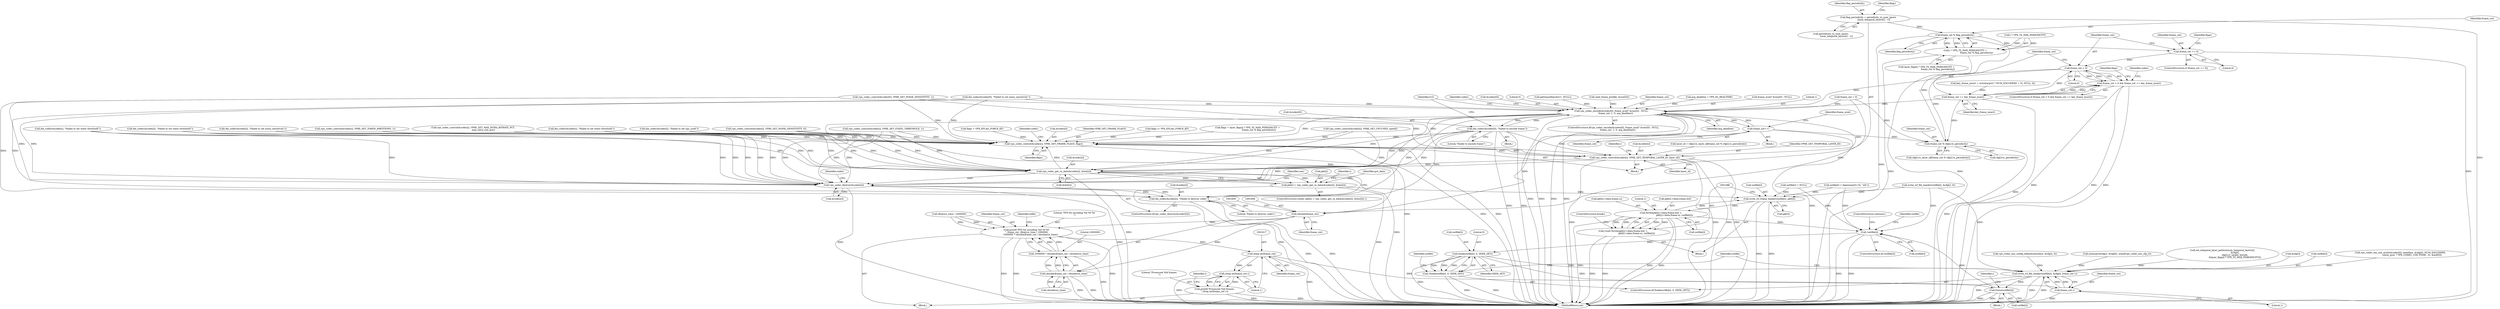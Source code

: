 digraph "0_Android_5a9753fca56f0eeb9f61e342b2fccffc364f9426_22@array" {
"1001333" [label="(Call,flag_periodicity = periodicity_to_num_layers\n                [num_temporal_layers[i] - 1])"];
"1001350" [label="(Call,frame_cnt % flag_periodicity)"];
"1001346" [label="(Call,i * VPX_TS_MAX_PERIODICITY +\n                                frame_cnt % flag_periodicity)"];
"1001354" [label="(Call,frame_cnt == 0)"];
"1001363" [label="(Call,frame_cnt > 0)"];
"1001323" [label="(Call,frame_cnt % cfg[i].ts_periodicity)"];
"1001362" [label="(Call,frame_cnt > 0 && frame_cnt == key_frame_insert)"];
"1001366" [label="(Call,frame_cnt == key_frame_insert)"];
"1001392" [label="(Call,vpx_codec_encode(&codec[0], frame_avail? &raw[0] : NULL,\n            frame_cnt, 1, 0, arg_deadline))"];
"1001373" [label="(Call,vpx_codec_control(&codec[i], VP8E_SET_FRAME_FLAGS, flags))"];
"1001380" [label="(Call,vpx_codec_control(&codec[i], VP8E_SET_TEMPORAL_LAYER_ID, layer_id))"];
"1001459" [label="(Call,vpx_codec_get_cx_data(&codec[i], &iter[i]))"];
"1001455" [label="(Call,pkt[i] = vpx_codec_get_cx_data(&codec[i], &iter[i]))"];
"1001480" [label="(Call,write_ivf_frame_header(outfile[i], pkt[i]))"];
"1001489" [label="(Call,fwrite(pkt[i]->data.frame.buf, 1,\n                                      pkt[i]->data.frame.sz, outfile[i]))"];
"1001487" [label="(Call,(void) fwrite(pkt[i]->data.frame.buf, 1,\n                                      pkt[i]->data.frame.sz, outfile[i]))"];
"1001699" [label="(Call,!outfile[i])"];
"1001706" [label="(Call,fseek(outfile[i], 0, SEEK_SET))"];
"1001705" [label="(Call,!fseek(outfile[i], 0, SEEK_SET))"];
"1001712" [label="(Call,write_ivf_file_header(outfile[i], &cfg[i], frame_cnt-1))"];
"1001723" [label="(Call,fclose(outfile[i]))"];
"1001682" [label="(Call,vpx_codec_destroy(&codec[i]))"];
"1001687" [label="(Call,die_codec(&codec[i], \"Failed to destroy codec\"))"];
"1001409" [label="(Call,die_codec(&codec[0], \"Failed to encode frame\"))"];
"1001590" [label="(Call,frame_cnt++)"];
"1001605" [label="(Call,(double)frame_cnt)"];
"1001594" [label="(Call,printf(\"FPS for encoding %d %f %f \n\", frame_cnt, (float)cx_time / 1000000,\n           1000000 * (double)frame_cnt / (double)cx_time))"];
"1001616" [label="(Call,(long int)frame_cnt)"];
"1001615" [label="(Call,(long int)frame_cnt-1)"];
"1001613" [label="(Call,printf(\"Processed %ld frames.\n\",(long int)frame_cnt-1))"];
"1001720" [label="(Call,frame_cnt-1)"];
"1001604" [label="(Call,(double)frame_cnt / (double)cx_time)"];
"1001602" [label="(Call,1000000 * (double)frame_cnt / (double)cx_time)"];
"1001355" [label="(Identifier,frame_cnt)"];
"1001724" [label="(Call,outfile[i])"];
"1001712" [label="(Call,write_ivf_file_header(outfile[i], &cfg[i], frame_cnt-1))"];
"1001367" [label="(Identifier,frame_cnt)"];
"1001710" [label="(Literal,0)"];
"1001414" [label="(Literal,\"Failed to encode frame\")"];
"1001708" [label="(Identifier,outfile)"];
"1000322" [label="(Call,outfile[i] = fopen(argv[i+5], \"wb\"))"];
"1001032" [label="(Call,die_codec(&codec[i], \"Failed to set noise_sensitivity\"))"];
"1001454" [label="(ControlStructure,while( (pkt[i] = vpx_codec_get_cx_data(&codec[i], &iter[i])) ))"];
"1001324" [label="(Identifier,frame_cnt)"];
"1001484" [label="(Call,pkt[i])"];
"1001700" [label="(Call,outfile[i])"];
"1001705" [label="(Call,!fseek(outfile[i], 0, SEEK_SET))"];
"1001112" [label="(Identifier,frame_avail)"];
"1000643" [label="(Call,memcpy(&cfg[i], &cfg[0], sizeof(vpx_codec_enc_cfg_t)))"];
"1001406" [label="(Literal,0)"];
"1001681" [label="(ControlStructure,if(vpx_codec_destroy(&codec[i])))"];
"1000963" [label="(Call,vpx_codec_control(&codec[i], VP8E_SET_CPUUSED, speed))"];
"1001114" [label="(Block,)"];
"1001509" [label="(Call,outfile[i])"];
"1001683" [label="(Call,&codec[i])"];
"1001612" [label="(Identifier,infile)"];
"1001373" [label="(Call,vpx_codec_control(&codec[i], VP8E_SET_FRAME_FLAGS, flags))"];
"1001698" [label="(ControlStructure,if(!outfile[i]))"];
"1001607" [label="(Identifier,frame_cnt)"];
"1000157" [label="(Call,frame_cnt = 0)"];
"1001334" [label="(Identifier,flag_periodicity)"];
"1001387" [label="(Call,gettimeofday(&tv1, NULL))"];
"1001731" [label="(MethodReturn,int)"];
"1001595" [label="(Literal,\"FPS for encoding %d %f %f \n\")"];
"1001616" [label="(Call,(long int)frame_cnt)"];
"1001449" [label="(Identifier,i)"];
"1001613" [label="(Call,printf(\"Processed %ld frames.\n\",(long int)frame_cnt-1))"];
"1001371" [label="(Identifier,flags)"];
"1001124" [label="(Call,read_frame_p(infile, &raw[0]))"];
"1001404" [label="(Identifier,frame_cnt)"];
"1001512" [label="(ControlStructure,break;)"];
"1001408" [label="(Block,)"];
"1001343" [label="(Identifier,flags)"];
"1001703" [label="(ControlStructure,continue;)"];
"1001379" [label="(Identifier,flags)"];
"1001346" [label="(Call,i * VPX_TS_MAX_PERIODICITY +\n                                frame_cnt % flag_periodicity)"];
"1001711" [label="(Identifier,SEEK_SET)"];
"1001481" [label="(Call,outfile[i])"];
"1000181" [label="(Call,arg_deadline = VPX_DL_REALTIME)"];
"1001368" [label="(Identifier,key_frame_insert)"];
"1000436" [label="(Call,key_frame_insert = strtol(argv[3 * NUM_ENCODERS + 5], NULL, 0))"];
"1000970" [label="(Call,die_codec(&codec[i], \"Failed to set cpu_used\"))"];
"1001487" [label="(Call,(void) fwrite(pkt[i]->data.frame.buf, 1,\n                                      pkt[i]->data.frame.sz, outfile[i]))"];
"1001500" [label="(Call,pkt[i]->data.frame.sz)"];
"1001470" [label="(Identifier,got_data)"];
"1001594" [label="(Call,printf(\"FPS for encoding %d %f %f \n\", frame_cnt, (float)cx_time / 1000000,\n           1000000 * (double)frame_cnt / (double)cx_time))"];
"1001391" [label="(ControlStructure,if(vpx_codec_encode(&codec[0], frame_avail? &raw[0] : NULL,\n            frame_cnt, 1, 0, arg_deadline)))"];
"1000892" [label="(Call,set_temporal_layer_pattern(num_temporal_layers[i],\n                                   &cfg[i],\n                                   cfg[i].rc_target_bitrate,\n                                   &layer_flags[i * VPX_TS_MAX_PERIODICITY]))"];
"1000873" [label="(Call,write_ivf_file_header(outfile[i], &cfg[i], 0))"];
"1001716" [label="(Call,&cfg[i])"];
"1001618" [label="(Identifier,frame_cnt)"];
"1001687" [label="(Call,die_codec(&codec[i], \"Failed to destroy codec\"))"];
"1001407" [label="(Identifier,arg_deadline)"];
"1001383" [label="(Identifier,codec)"];
"1001499" [label="(Literal,1)"];
"1001714" [label="(Identifier,outfile)"];
"1001713" [label="(Call,outfile[i])"];
"1001410" [label="(Call,&codec[0])"];
"1001397" [label="(Call,frame_avail? &raw[0] : NULL)"];
"1000149" [label="(Block,)"];
"1001688" [label="(Call,&codec[i])"];
"1001699" [label="(Call,!outfile[i])"];
"1001366" [label="(Call,frame_cnt == key_frame_insert)"];
"1001722" [label="(Literal,1)"];
"1001591" [label="(Identifier,frame_cnt)"];
"1001723" [label="(Call,fclose(outfile[i]))"];
"1001353" [label="(ControlStructure,if (frame_cnt == 0))"];
"1001364" [label="(Identifier,frame_cnt)"];
"1001721" [label="(Identifier,frame_cnt)"];
"1001091" [label="(Call,vpx_codec_control(&codec[i], VP8E_SET_MAX_INTRA_BITRATE_PCT,\n                             max_intra_size_pct))"];
"1000912" [label="(Call,vpx_codec_enc_init_multi(&codec[0], interface, &cfg[0], NUM_ENCODERS,\n                                 (show_psnr ? VPX_CODEC_USE_PSNR : 0), &dsf[0]))"];
"1001361" [label="(ControlStructure,if (frame_cnt > 0 && frame_cnt == key_frame_insert))"];
"1001380" [label="(Call,vpx_codec_control(&codec[i], VP8E_SET_TEMPORAL_LAYER_ID, layer_id))"];
"1001456" [label="(Call,pkt[i])"];
"1001049" [label="(Call,vpx_codec_control(&codec[i], VP8E_SET_TOKEN_PARTITIONS, 1))"];
"1001098" [label="(Call,die_codec(&codec[i], \"Failed to set static threshold\"))"];
"1001359" [label="(Identifier,flags)"];
"1001333" [label="(Call,flag_periodicity = periodicity_to_num_layers\n                [num_temporal_layers[i] - 1])"];
"1001056" [label="(Call,die_codec(&codec[i], \"Failed to set static threshold\"))"];
"1001480" [label="(Call,write_ivf_frame_header(outfile[i], pkt[i]))"];
"1001490" [label="(Call,pkt[i]->data.frame.buf)"];
"1001374" [label="(Call,&codec[i])"];
"1001335" [label="(Call,periodicity_to_num_layers\n                [num_temporal_layers[i] - 1])"];
"1001628" [label="(Identifier,i)"];
"1001351" [label="(Identifier,frame_cnt)"];
"1001615" [label="(Call,(long int)frame_cnt-1)"];
"1001603" [label="(Literal,1000000)"];
"1001354" [label="(Call,frame_cnt == 0)"];
"1001696" [label="(Identifier,raw)"];
"1001459" [label="(Call,vpx_codec_get_cx_data(&codec[i], &iter[i]))"];
"1001604" [label="(Call,(double)frame_cnt / (double)cx_time)"];
"1001405" [label="(Literal,1)"];
"1001344" [label="(Call,layer_flags[i * VPX_TS_MAX_PERIODICITY +\n                                frame_cnt % flag_periodicity])"];
"1000987" [label="(Call,vpx_codec_control(&codec[i], VP8E_SET_STATIC_THRESHOLD, 1))"];
"1001455" [label="(Call,pkt[i] = vpx_codec_get_cx_data(&codec[i], &iter[i]))"];
"1001314" [label="(Block,)"];
"1001725" [label="(Identifier,outfile)"];
"1001365" [label="(Literal,0)"];
"1001704" [label="(ControlStructure,if(!fseek(outfile[i], 0, SEEK_SET)))"];
"1001001" [label="(Call,vpx_codec_control(&codec[0], VP8E_SET_NOISE_SENSITIVITY, 1))"];
"1000994" [label="(Call,die_codec(&codec[i], \"Failed to set static threshold\"))"];
"1000474" [label="(Call,vpx_codec_enc_config_default(interface, &cfg[i], 0))"];
"1001347" [label="(Call,i * VPX_TS_MAX_PERIODICITY)"];
"1001325" [label="(Call,cfg[i].ts_periodicity)"];
"1001378" [label="(Identifier,VP8E_SET_FRAME_FLAGS)"];
"1001412" [label="(Identifier,codec)"];
"1001352" [label="(Identifier,flag_periodicity)"];
"1001392" [label="(Call,vpx_codec_encode(&codec[0], frame_avail? &raw[0] : NULL,\n            frame_cnt, 1, 0, arg_deadline))"];
"1001317" [label="(Call,cfg[i].ts_layer_id[frame_cnt % cfg[i].ts_periodicity])"];
"1001707" [label="(Call,outfile[i])"];
"1001315" [label="(Call,layer_id = cfg[i].ts_layer_id[frame_cnt % cfg[i].ts_periodicity])"];
"1001358" [label="(Call,flags |= VPX_EFLAG_FORCE_KF)"];
"1001629" [label="(Block,)"];
"1001590" [label="(Call,frame_cnt++)"];
"1001478" [label="(Block,)"];
"1001342" [label="(Call,flags = layer_flags[i * VPX_TS_MAX_PERIODICITY +\n                                frame_cnt % flag_periodicity])"];
"1001393" [label="(Call,&codec[0])"];
"1001385" [label="(Identifier,VP8E_SET_TEMPORAL_LAYER_ID)"];
"1001622" [label="(Identifier,i)"];
"1001350" [label="(Call,frame_cnt % flag_periodicity)"];
"1001619" [label="(Literal,1)"];
"1001386" [label="(Identifier,layer_id)"];
"1001313" [label="(Identifier,i)"];
"1001460" [label="(Call,&codec[i])"];
"1001602" [label="(Call,1000000 * (double)frame_cnt / (double)cx_time)"];
"1001692" [label="(Literal,\"Failed to destroy codec\")"];
"1001376" [label="(Identifier,codec)"];
"1001025" [label="(Call,vpx_codec_control(&codec[i], VP8E_SET_NOISE_SENSITIVITY, 0))"];
"1001323" [label="(Call,frame_cnt % cfg[i].ts_periodicity)"];
"1001690" [label="(Identifier,codec)"];
"1001706" [label="(Call,fseek(outfile[i], 0, SEEK_SET))"];
"1001356" [label="(Literal,0)"];
"1001720" [label="(Call,frame_cnt-1)"];
"1001682" [label="(Call,vpx_codec_destroy(&codec[i]))"];
"1001363" [label="(Call,frame_cnt > 0)"];
"1001362" [label="(Call,frame_cnt > 0 && frame_cnt == key_frame_insert)"];
"1001409" [label="(Call,die_codec(&codec[0], \"Failed to encode frame\"))"];
"1001597" [label="(Call,(float)cx_time / 1000000)"];
"1001605" [label="(Call,(double)frame_cnt)"];
"1001489" [label="(Call,fwrite(pkt[i]->data.frame.buf, 1,\n                                      pkt[i]->data.frame.sz, outfile[i]))"];
"1001417" [label="(Identifier,tv2)"];
"1001370" [label="(Call,flags = VPX_EFLAG_FORCE_KF)"];
"1001614" [label="(Literal,\"Processed %ld frames.\n\")"];
"1001608" [label="(Call,(double)cx_time)"];
"1000314" [label="(Call,outfile[i] = NULL)"];
"1001464" [label="(Call,&iter[i])"];
"1001596" [label="(Identifier,frame_cnt)"];
"1001381" [label="(Call,&codec[i])"];
"1001008" [label="(Call,die_codec(&codec[0], \"Failed to set noise_sensitivity\"))"];
"1001333" -> "1001314"  [label="AST: "];
"1001333" -> "1001335"  [label="CFG: "];
"1001334" -> "1001333"  [label="AST: "];
"1001335" -> "1001333"  [label="AST: "];
"1001343" -> "1001333"  [label="CFG: "];
"1001333" -> "1001731"  [label="DDG: "];
"1001333" -> "1001350"  [label="DDG: "];
"1001350" -> "1001346"  [label="AST: "];
"1001350" -> "1001352"  [label="CFG: "];
"1001351" -> "1001350"  [label="AST: "];
"1001352" -> "1001350"  [label="AST: "];
"1001346" -> "1001350"  [label="CFG: "];
"1001350" -> "1001731"  [label="DDG: "];
"1001350" -> "1001346"  [label="DDG: "];
"1001350" -> "1001346"  [label="DDG: "];
"1001323" -> "1001350"  [label="DDG: "];
"1001350" -> "1001354"  [label="DDG: "];
"1001346" -> "1001344"  [label="AST: "];
"1001347" -> "1001346"  [label="AST: "];
"1001344" -> "1001346"  [label="CFG: "];
"1001346" -> "1001731"  [label="DDG: "];
"1001346" -> "1001731"  [label="DDG: "];
"1001347" -> "1001346"  [label="DDG: "];
"1001347" -> "1001346"  [label="DDG: "];
"1001354" -> "1001353"  [label="AST: "];
"1001354" -> "1001356"  [label="CFG: "];
"1001355" -> "1001354"  [label="AST: "];
"1001356" -> "1001354"  [label="AST: "];
"1001359" -> "1001354"  [label="CFG: "];
"1001364" -> "1001354"  [label="CFG: "];
"1001354" -> "1001731"  [label="DDG: "];
"1001354" -> "1001363"  [label="DDG: "];
"1001363" -> "1001362"  [label="AST: "];
"1001363" -> "1001365"  [label="CFG: "];
"1001364" -> "1001363"  [label="AST: "];
"1001365" -> "1001363"  [label="AST: "];
"1001367" -> "1001363"  [label="CFG: "];
"1001362" -> "1001363"  [label="CFG: "];
"1001363" -> "1001323"  [label="DDG: "];
"1001363" -> "1001362"  [label="DDG: "];
"1001363" -> "1001362"  [label="DDG: "];
"1001363" -> "1001366"  [label="DDG: "];
"1001363" -> "1001392"  [label="DDG: "];
"1001323" -> "1001317"  [label="AST: "];
"1001323" -> "1001325"  [label="CFG: "];
"1001324" -> "1001323"  [label="AST: "];
"1001325" -> "1001323"  [label="AST: "];
"1001317" -> "1001323"  [label="CFG: "];
"1001323" -> "1001731"  [label="DDG: "];
"1001590" -> "1001323"  [label="DDG: "];
"1000157" -> "1001323"  [label="DDG: "];
"1001366" -> "1001323"  [label="DDG: "];
"1001362" -> "1001361"  [label="AST: "];
"1001362" -> "1001366"  [label="CFG: "];
"1001366" -> "1001362"  [label="AST: "];
"1001371" -> "1001362"  [label="CFG: "];
"1001376" -> "1001362"  [label="CFG: "];
"1001362" -> "1001731"  [label="DDG: "];
"1001362" -> "1001731"  [label="DDG: "];
"1001362" -> "1001731"  [label="DDG: "];
"1001366" -> "1001362"  [label="DDG: "];
"1001366" -> "1001362"  [label="DDG: "];
"1001366" -> "1001368"  [label="CFG: "];
"1001367" -> "1001366"  [label="AST: "];
"1001368" -> "1001366"  [label="AST: "];
"1001366" -> "1001731"  [label="DDG: "];
"1000436" -> "1001366"  [label="DDG: "];
"1001366" -> "1001392"  [label="DDG: "];
"1001392" -> "1001391"  [label="AST: "];
"1001392" -> "1001407"  [label="CFG: "];
"1001393" -> "1001392"  [label="AST: "];
"1001397" -> "1001392"  [label="AST: "];
"1001404" -> "1001392"  [label="AST: "];
"1001405" -> "1001392"  [label="AST: "];
"1001406" -> "1001392"  [label="AST: "];
"1001407" -> "1001392"  [label="AST: "];
"1001412" -> "1001392"  [label="CFG: "];
"1001417" -> "1001392"  [label="CFG: "];
"1001392" -> "1001731"  [label="DDG: "];
"1001392" -> "1001731"  [label="DDG: "];
"1001392" -> "1001731"  [label="DDG: "];
"1001392" -> "1001731"  [label="DDG: "];
"1001392" -> "1001373"  [label="DDG: "];
"1001392" -> "1001380"  [label="DDG: "];
"1001409" -> "1001392"  [label="DDG: "];
"1001008" -> "1001392"  [label="DDG: "];
"1001001" -> "1001392"  [label="DDG: "];
"1001124" -> "1001392"  [label="DDG: "];
"1001387" -> "1001392"  [label="DDG: "];
"1001590" -> "1001392"  [label="DDG: "];
"1000157" -> "1001392"  [label="DDG: "];
"1000181" -> "1001392"  [label="DDG: "];
"1001392" -> "1001409"  [label="DDG: "];
"1001392" -> "1001459"  [label="DDG: "];
"1001392" -> "1001590"  [label="DDG: "];
"1001392" -> "1001605"  [label="DDG: "];
"1001392" -> "1001682"  [label="DDG: "];
"1001392" -> "1001687"  [label="DDG: "];
"1001373" -> "1001314"  [label="AST: "];
"1001373" -> "1001379"  [label="CFG: "];
"1001374" -> "1001373"  [label="AST: "];
"1001378" -> "1001373"  [label="AST: "];
"1001379" -> "1001373"  [label="AST: "];
"1001383" -> "1001373"  [label="CFG: "];
"1001373" -> "1001731"  [label="DDG: "];
"1001373" -> "1001731"  [label="DDG: "];
"1001373" -> "1001731"  [label="DDG: "];
"1001459" -> "1001373"  [label="DDG: "];
"1001025" -> "1001373"  [label="DDG: "];
"1001049" -> "1001373"  [label="DDG: "];
"1001008" -> "1001373"  [label="DDG: "];
"1000970" -> "1001373"  [label="DDG: "];
"1001032" -> "1001373"  [label="DDG: "];
"1001091" -> "1001373"  [label="DDG: "];
"1001001" -> "1001373"  [label="DDG: "];
"1000994" -> "1001373"  [label="DDG: "];
"1001380" -> "1001373"  [label="DDG: "];
"1001098" -> "1001373"  [label="DDG: "];
"1001056" -> "1001373"  [label="DDG: "];
"1000987" -> "1001373"  [label="DDG: "];
"1001409" -> "1001373"  [label="DDG: "];
"1000963" -> "1001373"  [label="DDG: "];
"1001370" -> "1001373"  [label="DDG: "];
"1001358" -> "1001373"  [label="DDG: "];
"1001342" -> "1001373"  [label="DDG: "];
"1001373" -> "1001380"  [label="DDG: "];
"1001380" -> "1001314"  [label="AST: "];
"1001380" -> "1001386"  [label="CFG: "];
"1001381" -> "1001380"  [label="AST: "];
"1001385" -> "1001380"  [label="AST: "];
"1001386" -> "1001380"  [label="AST: "];
"1001313" -> "1001380"  [label="CFG: "];
"1001380" -> "1001731"  [label="DDG: "];
"1001380" -> "1001731"  [label="DDG: "];
"1001380" -> "1001731"  [label="DDG: "];
"1001380" -> "1001731"  [label="DDG: "];
"1001409" -> "1001380"  [label="DDG: "];
"1001008" -> "1001380"  [label="DDG: "];
"1001001" -> "1001380"  [label="DDG: "];
"1001315" -> "1001380"  [label="DDG: "];
"1001380" -> "1001459"  [label="DDG: "];
"1001380" -> "1001682"  [label="DDG: "];
"1001459" -> "1001455"  [label="AST: "];
"1001459" -> "1001464"  [label="CFG: "];
"1001460" -> "1001459"  [label="AST: "];
"1001464" -> "1001459"  [label="AST: "];
"1001455" -> "1001459"  [label="CFG: "];
"1001459" -> "1001731"  [label="DDG: "];
"1001459" -> "1001731"  [label="DDG: "];
"1001459" -> "1001455"  [label="DDG: "];
"1001459" -> "1001455"  [label="DDG: "];
"1001025" -> "1001459"  [label="DDG: "];
"1001049" -> "1001459"  [label="DDG: "];
"1000970" -> "1001459"  [label="DDG: "];
"1001032" -> "1001459"  [label="DDG: "];
"1001091" -> "1001459"  [label="DDG: "];
"1000994" -> "1001459"  [label="DDG: "];
"1001098" -> "1001459"  [label="DDG: "];
"1001056" -> "1001459"  [label="DDG: "];
"1000987" -> "1001459"  [label="DDG: "];
"1001409" -> "1001459"  [label="DDG: "];
"1000963" -> "1001459"  [label="DDG: "];
"1001459" -> "1001682"  [label="DDG: "];
"1001455" -> "1001454"  [label="AST: "];
"1001456" -> "1001455"  [label="AST: "];
"1001470" -> "1001455"  [label="CFG: "];
"1001449" -> "1001455"  [label="CFG: "];
"1001455" -> "1001731"  [label="DDG: "];
"1001455" -> "1001731"  [label="DDG: "];
"1001455" -> "1001480"  [label="DDG: "];
"1001480" -> "1001478"  [label="AST: "];
"1001480" -> "1001484"  [label="CFG: "];
"1001481" -> "1001480"  [label="AST: "];
"1001484" -> "1001480"  [label="AST: "];
"1001488" -> "1001480"  [label="CFG: "];
"1001480" -> "1001731"  [label="DDG: "];
"1001480" -> "1001731"  [label="DDG: "];
"1001489" -> "1001480"  [label="DDG: "];
"1000322" -> "1001480"  [label="DDG: "];
"1000873" -> "1001480"  [label="DDG: "];
"1000314" -> "1001480"  [label="DDG: "];
"1001480" -> "1001489"  [label="DDG: "];
"1001489" -> "1001487"  [label="AST: "];
"1001489" -> "1001509"  [label="CFG: "];
"1001490" -> "1001489"  [label="AST: "];
"1001499" -> "1001489"  [label="AST: "];
"1001500" -> "1001489"  [label="AST: "];
"1001509" -> "1001489"  [label="AST: "];
"1001487" -> "1001489"  [label="CFG: "];
"1001489" -> "1001731"  [label="DDG: "];
"1001489" -> "1001731"  [label="DDG: "];
"1001489" -> "1001731"  [label="DDG: "];
"1001489" -> "1001487"  [label="DDG: "];
"1001489" -> "1001487"  [label="DDG: "];
"1001489" -> "1001487"  [label="DDG: "];
"1001489" -> "1001487"  [label="DDG: "];
"1001489" -> "1001699"  [label="DDG: "];
"1001487" -> "1001478"  [label="AST: "];
"1001488" -> "1001487"  [label="AST: "];
"1001512" -> "1001487"  [label="CFG: "];
"1001487" -> "1001731"  [label="DDG: "];
"1001487" -> "1001731"  [label="DDG: "];
"1001699" -> "1001698"  [label="AST: "];
"1001699" -> "1001700"  [label="CFG: "];
"1001700" -> "1001699"  [label="AST: "];
"1001703" -> "1001699"  [label="CFG: "];
"1001708" -> "1001699"  [label="CFG: "];
"1001699" -> "1001731"  [label="DDG: "];
"1001699" -> "1001731"  [label="DDG: "];
"1001723" -> "1001699"  [label="DDG: "];
"1000322" -> "1001699"  [label="DDG: "];
"1000873" -> "1001699"  [label="DDG: "];
"1000314" -> "1001699"  [label="DDG: "];
"1001699" -> "1001706"  [label="DDG: "];
"1001706" -> "1001705"  [label="AST: "];
"1001706" -> "1001711"  [label="CFG: "];
"1001707" -> "1001706"  [label="AST: "];
"1001710" -> "1001706"  [label="AST: "];
"1001711" -> "1001706"  [label="AST: "];
"1001705" -> "1001706"  [label="CFG: "];
"1001706" -> "1001731"  [label="DDG: "];
"1001706" -> "1001705"  [label="DDG: "];
"1001706" -> "1001705"  [label="DDG: "];
"1001706" -> "1001705"  [label="DDG: "];
"1001706" -> "1001712"  [label="DDG: "];
"1001706" -> "1001723"  [label="DDG: "];
"1001705" -> "1001704"  [label="AST: "];
"1001714" -> "1001705"  [label="CFG: "];
"1001725" -> "1001705"  [label="CFG: "];
"1001705" -> "1001731"  [label="DDG: "];
"1001705" -> "1001731"  [label="DDG: "];
"1001712" -> "1001704"  [label="AST: "];
"1001712" -> "1001720"  [label="CFG: "];
"1001713" -> "1001712"  [label="AST: "];
"1001716" -> "1001712"  [label="AST: "];
"1001720" -> "1001712"  [label="AST: "];
"1001725" -> "1001712"  [label="CFG: "];
"1001712" -> "1001731"  [label="DDG: "];
"1001712" -> "1001731"  [label="DDG: "];
"1001712" -> "1001731"  [label="DDG: "];
"1000912" -> "1001712"  [label="DDG: "];
"1000643" -> "1001712"  [label="DDG: "];
"1000474" -> "1001712"  [label="DDG: "];
"1000892" -> "1001712"  [label="DDG: "];
"1000873" -> "1001712"  [label="DDG: "];
"1001720" -> "1001712"  [label="DDG: "];
"1001720" -> "1001712"  [label="DDG: "];
"1001712" -> "1001723"  [label="DDG: "];
"1001723" -> "1001629"  [label="AST: "];
"1001723" -> "1001724"  [label="CFG: "];
"1001724" -> "1001723"  [label="AST: "];
"1001628" -> "1001723"  [label="CFG: "];
"1001723" -> "1001731"  [label="DDG: "];
"1001723" -> "1001731"  [label="DDG: "];
"1001682" -> "1001681"  [label="AST: "];
"1001682" -> "1001683"  [label="CFG: "];
"1001683" -> "1001682"  [label="AST: "];
"1001690" -> "1001682"  [label="CFG: "];
"1001696" -> "1001682"  [label="CFG: "];
"1001682" -> "1001731"  [label="DDG: "];
"1001682" -> "1001731"  [label="DDG: "];
"1001025" -> "1001682"  [label="DDG: "];
"1001049" -> "1001682"  [label="DDG: "];
"1000970" -> "1001682"  [label="DDG: "];
"1001032" -> "1001682"  [label="DDG: "];
"1001091" -> "1001682"  [label="DDG: "];
"1001001" -> "1001682"  [label="DDG: "];
"1000994" -> "1001682"  [label="DDG: "];
"1001098" -> "1001682"  [label="DDG: "];
"1001687" -> "1001682"  [label="DDG: "];
"1001056" -> "1001682"  [label="DDG: "];
"1000987" -> "1001682"  [label="DDG: "];
"1001409" -> "1001682"  [label="DDG: "];
"1000963" -> "1001682"  [label="DDG: "];
"1001008" -> "1001682"  [label="DDG: "];
"1001682" -> "1001687"  [label="DDG: "];
"1001687" -> "1001681"  [label="AST: "];
"1001687" -> "1001692"  [label="CFG: "];
"1001688" -> "1001687"  [label="AST: "];
"1001692" -> "1001687"  [label="AST: "];
"1001696" -> "1001687"  [label="CFG: "];
"1001687" -> "1001731"  [label="DDG: "];
"1001687" -> "1001731"  [label="DDG: "];
"1001409" -> "1001687"  [label="DDG: "];
"1001001" -> "1001687"  [label="DDG: "];
"1001008" -> "1001687"  [label="DDG: "];
"1001409" -> "1001408"  [label="AST: "];
"1001409" -> "1001414"  [label="CFG: "];
"1001410" -> "1001409"  [label="AST: "];
"1001414" -> "1001409"  [label="AST: "];
"1001417" -> "1001409"  [label="CFG: "];
"1001409" -> "1001731"  [label="DDG: "];
"1001409" -> "1001731"  [label="DDG: "];
"1001590" -> "1001114"  [label="AST: "];
"1001590" -> "1001591"  [label="CFG: "];
"1001591" -> "1001590"  [label="AST: "];
"1001112" -> "1001590"  [label="CFG: "];
"1001590" -> "1001731"  [label="DDG: "];
"1001590" -> "1001605"  [label="DDG: "];
"1001605" -> "1001604"  [label="AST: "];
"1001605" -> "1001607"  [label="CFG: "];
"1001606" -> "1001605"  [label="AST: "];
"1001607" -> "1001605"  [label="AST: "];
"1001609" -> "1001605"  [label="CFG: "];
"1001605" -> "1001594"  [label="DDG: "];
"1001605" -> "1001604"  [label="DDG: "];
"1000157" -> "1001605"  [label="DDG: "];
"1001594" -> "1000149"  [label="AST: "];
"1001594" -> "1001602"  [label="CFG: "];
"1001595" -> "1001594"  [label="AST: "];
"1001596" -> "1001594"  [label="AST: "];
"1001597" -> "1001594"  [label="AST: "];
"1001602" -> "1001594"  [label="AST: "];
"1001612" -> "1001594"  [label="CFG: "];
"1001594" -> "1001731"  [label="DDG: "];
"1001594" -> "1001731"  [label="DDG: "];
"1001594" -> "1001731"  [label="DDG: "];
"1001597" -> "1001594"  [label="DDG: "];
"1001597" -> "1001594"  [label="DDG: "];
"1001602" -> "1001594"  [label="DDG: "];
"1001602" -> "1001594"  [label="DDG: "];
"1001594" -> "1001616"  [label="DDG: "];
"1001616" -> "1001615"  [label="AST: "];
"1001616" -> "1001618"  [label="CFG: "];
"1001617" -> "1001616"  [label="AST: "];
"1001618" -> "1001616"  [label="AST: "];
"1001619" -> "1001616"  [label="CFG: "];
"1001616" -> "1001731"  [label="DDG: "];
"1001616" -> "1001615"  [label="DDG: "];
"1001616" -> "1001720"  [label="DDG: "];
"1001615" -> "1001613"  [label="AST: "];
"1001615" -> "1001619"  [label="CFG: "];
"1001619" -> "1001615"  [label="AST: "];
"1001613" -> "1001615"  [label="CFG: "];
"1001615" -> "1001731"  [label="DDG: "];
"1001615" -> "1001613"  [label="DDG: "];
"1001615" -> "1001613"  [label="DDG: "];
"1001613" -> "1000149"  [label="AST: "];
"1001614" -> "1001613"  [label="AST: "];
"1001622" -> "1001613"  [label="CFG: "];
"1001613" -> "1001731"  [label="DDG: "];
"1001613" -> "1001731"  [label="DDG: "];
"1001720" -> "1001722"  [label="CFG: "];
"1001721" -> "1001720"  [label="AST: "];
"1001722" -> "1001720"  [label="AST: "];
"1001720" -> "1001731"  [label="DDG: "];
"1001604" -> "1001602"  [label="AST: "];
"1001604" -> "1001608"  [label="CFG: "];
"1001608" -> "1001604"  [label="AST: "];
"1001602" -> "1001604"  [label="CFG: "];
"1001604" -> "1001731"  [label="DDG: "];
"1001604" -> "1001731"  [label="DDG: "];
"1001604" -> "1001602"  [label="DDG: "];
"1001604" -> "1001602"  [label="DDG: "];
"1001608" -> "1001604"  [label="DDG: "];
"1001603" -> "1001602"  [label="AST: "];
"1001602" -> "1001731"  [label="DDG: "];
}
